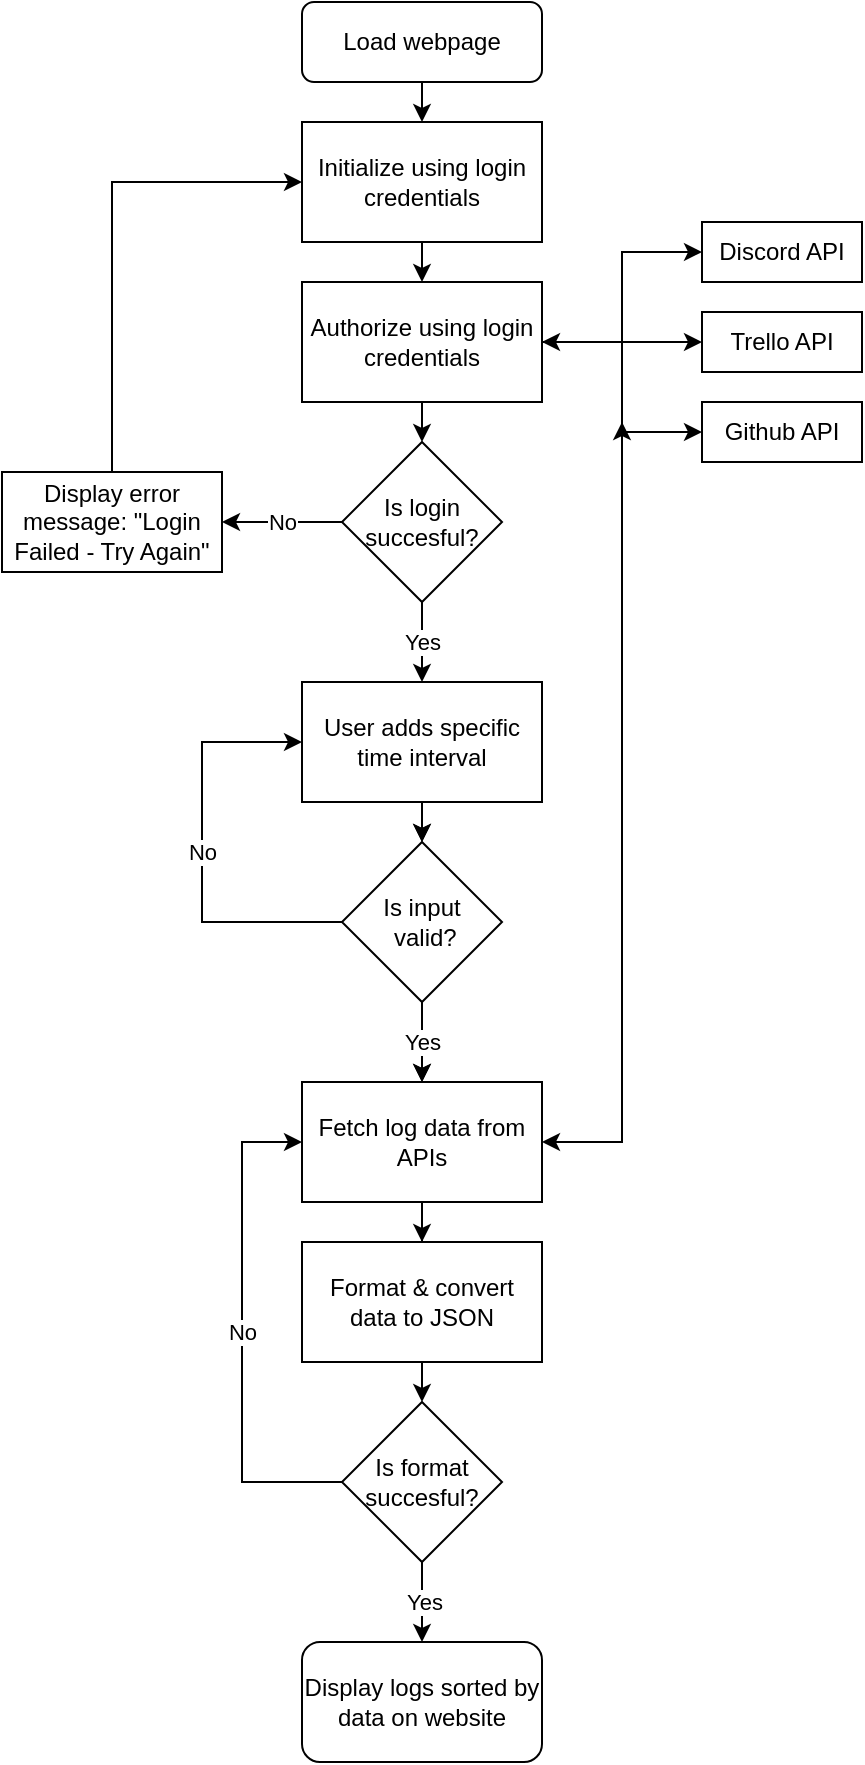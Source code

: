 <mxfile version="15.8.2" type="github">
  <diagram id="C5RBs43oDa-KdzZeNtuy" name="Page-1">
    <mxGraphModel dx="2076" dy="1142" grid="1" gridSize="10" guides="1" tooltips="1" connect="1" arrows="1" fold="1" page="1" pageScale="1" pageWidth="827" pageHeight="1169" math="0" shadow="0">
      <root>
        <mxCell id="WIyWlLk6GJQsqaUBKTNV-0" />
        <mxCell id="WIyWlLk6GJQsqaUBKTNV-1" parent="WIyWlLk6GJQsqaUBKTNV-0" />
        <mxCell id="WIyWlLk6GJQsqaUBKTNV-3" value="Load webpage" style="rounded=1;whiteSpace=wrap;html=1;fontSize=12;glass=0;strokeWidth=1;shadow=0;" parent="WIyWlLk6GJQsqaUBKTNV-1" vertex="1">
          <mxGeometry x="160" y="80" width="120" height="40" as="geometry" />
        </mxCell>
        <mxCell id="2RqIepUufL-vqoD_qFjq-2" style="edgeStyle=orthogonalEdgeStyle;rounded=0;orthogonalLoop=1;jettySize=auto;html=1;exitX=0.5;exitY=1;exitDx=0;exitDy=0;entryX=0.5;entryY=0;entryDx=0;entryDy=0;" parent="WIyWlLk6GJQsqaUBKTNV-1" source="-2moIOYL9sCHHzetPRf_-1" target="-2moIOYL9sCHHzetPRf_-3" edge="1">
          <mxGeometry relative="1" as="geometry" />
        </mxCell>
        <mxCell id="-2moIOYL9sCHHzetPRf_-1" value="Initialize using login credentials" style="rounded=0;whiteSpace=wrap;html=1;" parent="WIyWlLk6GJQsqaUBKTNV-1" vertex="1">
          <mxGeometry x="160" y="140" width="120" height="60" as="geometry" />
        </mxCell>
        <mxCell id="2RqIepUufL-vqoD_qFjq-13" style="edgeStyle=orthogonalEdgeStyle;rounded=0;orthogonalLoop=1;jettySize=auto;html=1;exitX=1;exitY=0.5;exitDx=0;exitDy=0;entryX=0;entryY=0.5;entryDx=0;entryDy=0;" edge="1" parent="WIyWlLk6GJQsqaUBKTNV-1" source="-2moIOYL9sCHHzetPRf_-3" target="2RqIepUufL-vqoD_qFjq-7">
          <mxGeometry relative="1" as="geometry">
            <Array as="points">
              <mxPoint x="320" y="250" />
              <mxPoint x="320" y="295" />
            </Array>
          </mxGeometry>
        </mxCell>
        <mxCell id="2RqIepUufL-vqoD_qFjq-15" style="edgeStyle=orthogonalEdgeStyle;rounded=0;orthogonalLoop=1;jettySize=auto;html=1;exitX=1;exitY=0.5;exitDx=0;exitDy=0;" edge="1" parent="WIyWlLk6GJQsqaUBKTNV-1" source="-2moIOYL9sCHHzetPRf_-3" target="2RqIepUufL-vqoD_qFjq-5">
          <mxGeometry relative="1" as="geometry">
            <Array as="points">
              <mxPoint x="320" y="250" />
              <mxPoint x="320" y="205" />
            </Array>
          </mxGeometry>
        </mxCell>
        <mxCell id="-2moIOYL9sCHHzetPRf_-3" value="Authorize using login credentials" style="rounded=0;whiteSpace=wrap;html=1;" parent="WIyWlLk6GJQsqaUBKTNV-1" vertex="1">
          <mxGeometry x="160" y="220" width="120" height="60" as="geometry" />
        </mxCell>
        <mxCell id="2RqIepUufL-vqoD_qFjq-5" value="Discord API" style="rounded=0;whiteSpace=wrap;html=1;" vertex="1" parent="WIyWlLk6GJQsqaUBKTNV-1">
          <mxGeometry x="360" y="190" width="80" height="30" as="geometry" />
        </mxCell>
        <mxCell id="SZAgjGU9Dr0E7uLyPqEL-0" value="No" style="edgeStyle=orthogonalEdgeStyle;rounded=0;orthogonalLoop=1;jettySize=auto;html=1;exitX=0;exitY=0.5;exitDx=0;exitDy=0;entryX=1;entryY=0.5;entryDx=0;entryDy=0;" edge="1" parent="WIyWlLk6GJQsqaUBKTNV-1" source="WAe8ZHCELUTALhH0bior-2" target="SZAgjGU9Dr0E7uLyPqEL-2">
          <mxGeometry relative="1" as="geometry">
            <mxPoint x="140" y="340" as="targetPoint" />
          </mxGeometry>
        </mxCell>
        <mxCell id="WAe8ZHCELUTALhH0bior-2" value="Is login succesful?" style="rhombus;whiteSpace=wrap;html=1;" vertex="1" parent="WIyWlLk6GJQsqaUBKTNV-1">
          <mxGeometry x="180" y="300" width="80" height="80" as="geometry" />
        </mxCell>
        <mxCell id="2RqIepUufL-vqoD_qFjq-6" value="Trello API" style="rounded=0;whiteSpace=wrap;html=1;" vertex="1" parent="WIyWlLk6GJQsqaUBKTNV-1">
          <mxGeometry x="360" y="235" width="80" height="30" as="geometry" />
        </mxCell>
        <mxCell id="WAe8ZHCELUTALhH0bior-3" value="" style="endArrow=classic;html=1;rounded=0;exitX=0.5;exitY=1;exitDx=0;exitDy=0;entryX=0.5;entryY=0;entryDx=0;entryDy=0;" edge="1" parent="WIyWlLk6GJQsqaUBKTNV-1" source="-2moIOYL9sCHHzetPRf_-3" target="WAe8ZHCELUTALhH0bior-2">
          <mxGeometry width="50" height="50" relative="1" as="geometry">
            <mxPoint x="390" y="290" as="sourcePoint" />
            <mxPoint x="440" y="240" as="targetPoint" />
          </mxGeometry>
        </mxCell>
        <mxCell id="2RqIepUufL-vqoD_qFjq-7" value="Github API" style="rounded=0;whiteSpace=wrap;html=1;" vertex="1" parent="WIyWlLk6GJQsqaUBKTNV-1">
          <mxGeometry x="360" y="280" width="80" height="30" as="geometry" />
        </mxCell>
        <mxCell id="WAe8ZHCELUTALhH0bior-5" value="Yes" style="endArrow=classic;html=1;rounded=0;exitX=0.5;exitY=1;exitDx=0;exitDy=0;entryX=0.5;entryY=0;entryDx=0;entryDy=0;" edge="1" parent="WIyWlLk6GJQsqaUBKTNV-1" target="WAe8ZHCELUTALhH0bior-6">
          <mxGeometry width="50" height="50" relative="1" as="geometry">
            <mxPoint x="220" y="380" as="sourcePoint" />
            <mxPoint x="220" y="410" as="targetPoint" />
          </mxGeometry>
        </mxCell>
        <mxCell id="0UVDnx11AtoWNzCPpGSe-1" style="edgeStyle=orthogonalEdgeStyle;rounded=0;orthogonalLoop=1;jettySize=auto;html=1;exitX=0.5;exitY=1;exitDx=0;exitDy=0;entryX=0.5;entryY=0;entryDx=0;entryDy=0;" edge="1" parent="WIyWlLk6GJQsqaUBKTNV-1" source="WAe8ZHCELUTALhH0bior-6" target="WAe8ZHCELUTALhH0bior-8">
          <mxGeometry relative="1" as="geometry" />
        </mxCell>
        <mxCell id="WAe8ZHCELUTALhH0bior-6" value="User adds specific time interval" style="rounded=0;whiteSpace=wrap;html=1;" vertex="1" parent="WIyWlLk6GJQsqaUBKTNV-1">
          <mxGeometry x="160" y="420" width="120" height="60" as="geometry" />
        </mxCell>
        <mxCell id="3UZbT8TjckCb0OK_kIPQ-1" style="edgeStyle=orthogonalEdgeStyle;rounded=0;orthogonalLoop=1;jettySize=auto;html=1;exitX=0.5;exitY=0;exitDx=0;exitDy=0;entryX=0;entryY=0.5;entryDx=0;entryDy=0;" edge="1" parent="WIyWlLk6GJQsqaUBKTNV-1" source="SZAgjGU9Dr0E7uLyPqEL-2" target="-2moIOYL9sCHHzetPRf_-1">
          <mxGeometry relative="1" as="geometry" />
        </mxCell>
        <mxCell id="SZAgjGU9Dr0E7uLyPqEL-2" value="Display error message: &quot;Login Failed - Try Again&quot;" style="rounded=0;whiteSpace=wrap;html=1;" vertex="1" parent="WIyWlLk6GJQsqaUBKTNV-1">
          <mxGeometry x="10" y="315" width="110" height="50" as="geometry" />
        </mxCell>
        <mxCell id="3UZbT8TjckCb0OK_kIPQ-0" value="" style="endArrow=classic;startArrow=classic;html=1;rounded=0;entryX=0;entryY=0.5;entryDx=0;entryDy=0;exitX=1;exitY=0.5;exitDx=0;exitDy=0;" edge="1" parent="WIyWlLk6GJQsqaUBKTNV-1" source="-2moIOYL9sCHHzetPRf_-3" target="2RqIepUufL-vqoD_qFjq-6">
          <mxGeometry width="50" height="50" relative="1" as="geometry">
            <mxPoint x="390" y="320" as="sourcePoint" />
            <mxPoint x="440" y="270" as="targetPoint" />
          </mxGeometry>
        </mxCell>
        <mxCell id="0UVDnx11AtoWNzCPpGSe-0" value="No" style="edgeStyle=orthogonalEdgeStyle;rounded=0;orthogonalLoop=1;jettySize=auto;html=1;exitX=0;exitY=0.5;exitDx=0;exitDy=0;entryX=0;entryY=0.5;entryDx=0;entryDy=0;" edge="1" parent="WIyWlLk6GJQsqaUBKTNV-1" source="WAe8ZHCELUTALhH0bior-8">
          <mxGeometry relative="1" as="geometry">
            <Array as="points">
              <mxPoint x="110" y="540" />
              <mxPoint x="110" y="450" />
            </Array>
            <mxPoint x="160" y="450" as="targetPoint" />
          </mxGeometry>
        </mxCell>
        <mxCell id="0UVDnx11AtoWNzCPpGSe-2" value="Yes" style="edgeStyle=orthogonalEdgeStyle;rounded=0;orthogonalLoop=1;jettySize=auto;html=1;exitX=0.5;exitY=1;exitDx=0;exitDy=0;entryX=0.5;entryY=0;entryDx=0;entryDy=0;" edge="1" parent="WIyWlLk6GJQsqaUBKTNV-1" source="WAe8ZHCELUTALhH0bior-8" target="WAe8ZHCELUTALhH0bior-9">
          <mxGeometry relative="1" as="geometry" />
        </mxCell>
        <mxCell id="WAe8ZHCELUTALhH0bior-8" value="Is input&lt;br&gt;&amp;nbsp;valid?" style="rhombus;whiteSpace=wrap;html=1;" vertex="1" parent="WIyWlLk6GJQsqaUBKTNV-1">
          <mxGeometry x="180" y="500" width="80" height="80" as="geometry" />
        </mxCell>
        <mxCell id="WAe8ZHCELUTALhH0bior-20" value="" style="edgeStyle=orthogonalEdgeStyle;rounded=0;orthogonalLoop=1;jettySize=auto;html=1;" edge="1" parent="WIyWlLk6GJQsqaUBKTNV-1" source="WAe8ZHCELUTALhH0bior-9" target="WAe8ZHCELUTALhH0bior-14">
          <mxGeometry relative="1" as="geometry" />
        </mxCell>
        <mxCell id="WAe8ZHCELUTALhH0bior-9" value="Fetch log data from APIs" style="rounded=0;whiteSpace=wrap;html=1;" vertex="1" parent="WIyWlLk6GJQsqaUBKTNV-1">
          <mxGeometry x="160" y="620" width="120" height="60" as="geometry" />
        </mxCell>
        <mxCell id="0UVDnx11AtoWNzCPpGSe-4" value="" style="endArrow=classic;html=1;rounded=0;entryX=1;entryY=0.5;entryDx=0;entryDy=0;strokeColor=#000000;startArrow=classic;" edge="1" parent="WIyWlLk6GJQsqaUBKTNV-1" target="WAe8ZHCELUTALhH0bior-9">
          <mxGeometry width="50" height="50" relative="1" as="geometry">
            <mxPoint x="320" y="290" as="sourcePoint" />
            <mxPoint x="380" y="400" as="targetPoint" />
            <Array as="points">
              <mxPoint x="320" y="650" />
            </Array>
          </mxGeometry>
        </mxCell>
        <mxCell id="WAe8ZHCELUTALhH0bior-10" value="" style="endArrow=classic;html=1;rounded=0;exitX=0.5;exitY=1;exitDx=0;exitDy=0;entryX=0.5;entryY=0;entryDx=0;entryDy=0;" edge="1" parent="WIyWlLk6GJQsqaUBKTNV-1" source="WAe8ZHCELUTALhH0bior-6" target="WAe8ZHCELUTALhH0bior-8">
          <mxGeometry width="50" height="50" relative="1" as="geometry">
            <mxPoint x="120" y="580" as="sourcePoint" />
            <mxPoint x="170" y="530" as="targetPoint" />
          </mxGeometry>
        </mxCell>
        <mxCell id="WAe8ZHCELUTALhH0bior-12" value="Yes" style="endArrow=classic;html=1;rounded=0;exitX=0.5;exitY=1;exitDx=0;exitDy=0;entryX=0.5;entryY=0;entryDx=0;entryDy=0;" edge="1" parent="WIyWlLk6GJQsqaUBKTNV-1" source="WAe8ZHCELUTALhH0bior-8" target="WAe8ZHCELUTALhH0bior-9">
          <mxGeometry width="50" height="50" relative="1" as="geometry">
            <mxPoint x="120" y="480" as="sourcePoint" />
            <mxPoint x="170" y="430" as="targetPoint" />
          </mxGeometry>
        </mxCell>
        <mxCell id="DVcphDohmMD5XJjO2qoM-1" style="edgeStyle=orthogonalEdgeStyle;rounded=0;orthogonalLoop=1;jettySize=auto;html=1;exitX=0.5;exitY=1;exitDx=0;exitDy=0;entryX=0.5;entryY=0;entryDx=0;entryDy=0;" edge="1" parent="WIyWlLk6GJQsqaUBKTNV-1" source="WAe8ZHCELUTALhH0bior-14" target="DVcphDohmMD5XJjO2qoM-0">
          <mxGeometry relative="1" as="geometry" />
        </mxCell>
        <mxCell id="WAe8ZHCELUTALhH0bior-14" value="Format &amp;amp; convert data to JSON" style="rounded=0;whiteSpace=wrap;html=1;" vertex="1" parent="WIyWlLk6GJQsqaUBKTNV-1">
          <mxGeometry x="160" y="700" width="120" height="60" as="geometry" />
        </mxCell>
        <mxCell id="WAe8ZHCELUTALhH0bior-17" value="Display logs sorted by data on website" style="rounded=1;whiteSpace=wrap;html=1;" vertex="1" parent="WIyWlLk6GJQsqaUBKTNV-1">
          <mxGeometry x="160" y="900" width="120" height="60" as="geometry" />
        </mxCell>
        <mxCell id="DVcphDohmMD5XJjO2qoM-2" value="Yes" style="edgeStyle=orthogonalEdgeStyle;rounded=0;orthogonalLoop=1;jettySize=auto;html=1;exitX=0.5;exitY=1;exitDx=0;exitDy=0;" edge="1" parent="WIyWlLk6GJQsqaUBKTNV-1" source="DVcphDohmMD5XJjO2qoM-0">
          <mxGeometry relative="1" as="geometry">
            <mxPoint x="220" y="870" as="sourcePoint" />
            <mxPoint x="220" y="900" as="targetPoint" />
          </mxGeometry>
        </mxCell>
        <mxCell id="DVcphDohmMD5XJjO2qoM-3" value="No" style="edgeStyle=orthogonalEdgeStyle;rounded=0;orthogonalLoop=1;jettySize=auto;html=1;exitX=0;exitY=0.5;exitDx=0;exitDy=0;entryX=0;entryY=0.5;entryDx=0;entryDy=0;" edge="1" parent="WIyWlLk6GJQsqaUBKTNV-1" source="DVcphDohmMD5XJjO2qoM-0" target="WAe8ZHCELUTALhH0bior-9">
          <mxGeometry relative="1" as="geometry">
            <Array as="points">
              <mxPoint x="130" y="820" />
              <mxPoint x="130" y="650" />
            </Array>
          </mxGeometry>
        </mxCell>
        <mxCell id="DVcphDohmMD5XJjO2qoM-0" value="Is format succesful?" style="rhombus;whiteSpace=wrap;html=1;" vertex="1" parent="WIyWlLk6GJQsqaUBKTNV-1">
          <mxGeometry x="180" y="780" width="80" height="80" as="geometry" />
        </mxCell>
        <mxCell id="WAe8ZHCELUTALhH0bior-18" value="" style="endArrow=classic;html=1;rounded=0;exitX=0.5;exitY=1;exitDx=0;exitDy=0;entryX=0.5;entryY=0;entryDx=0;entryDy=0;" edge="1" parent="WIyWlLk6GJQsqaUBKTNV-1" source="WIyWlLk6GJQsqaUBKTNV-3" target="-2moIOYL9sCHHzetPRf_-1">
          <mxGeometry width="50" height="50" relative="1" as="geometry">
            <mxPoint x="240" y="300" as="sourcePoint" />
            <mxPoint x="290" y="250" as="targetPoint" />
          </mxGeometry>
        </mxCell>
      </root>
    </mxGraphModel>
  </diagram>
</mxfile>
